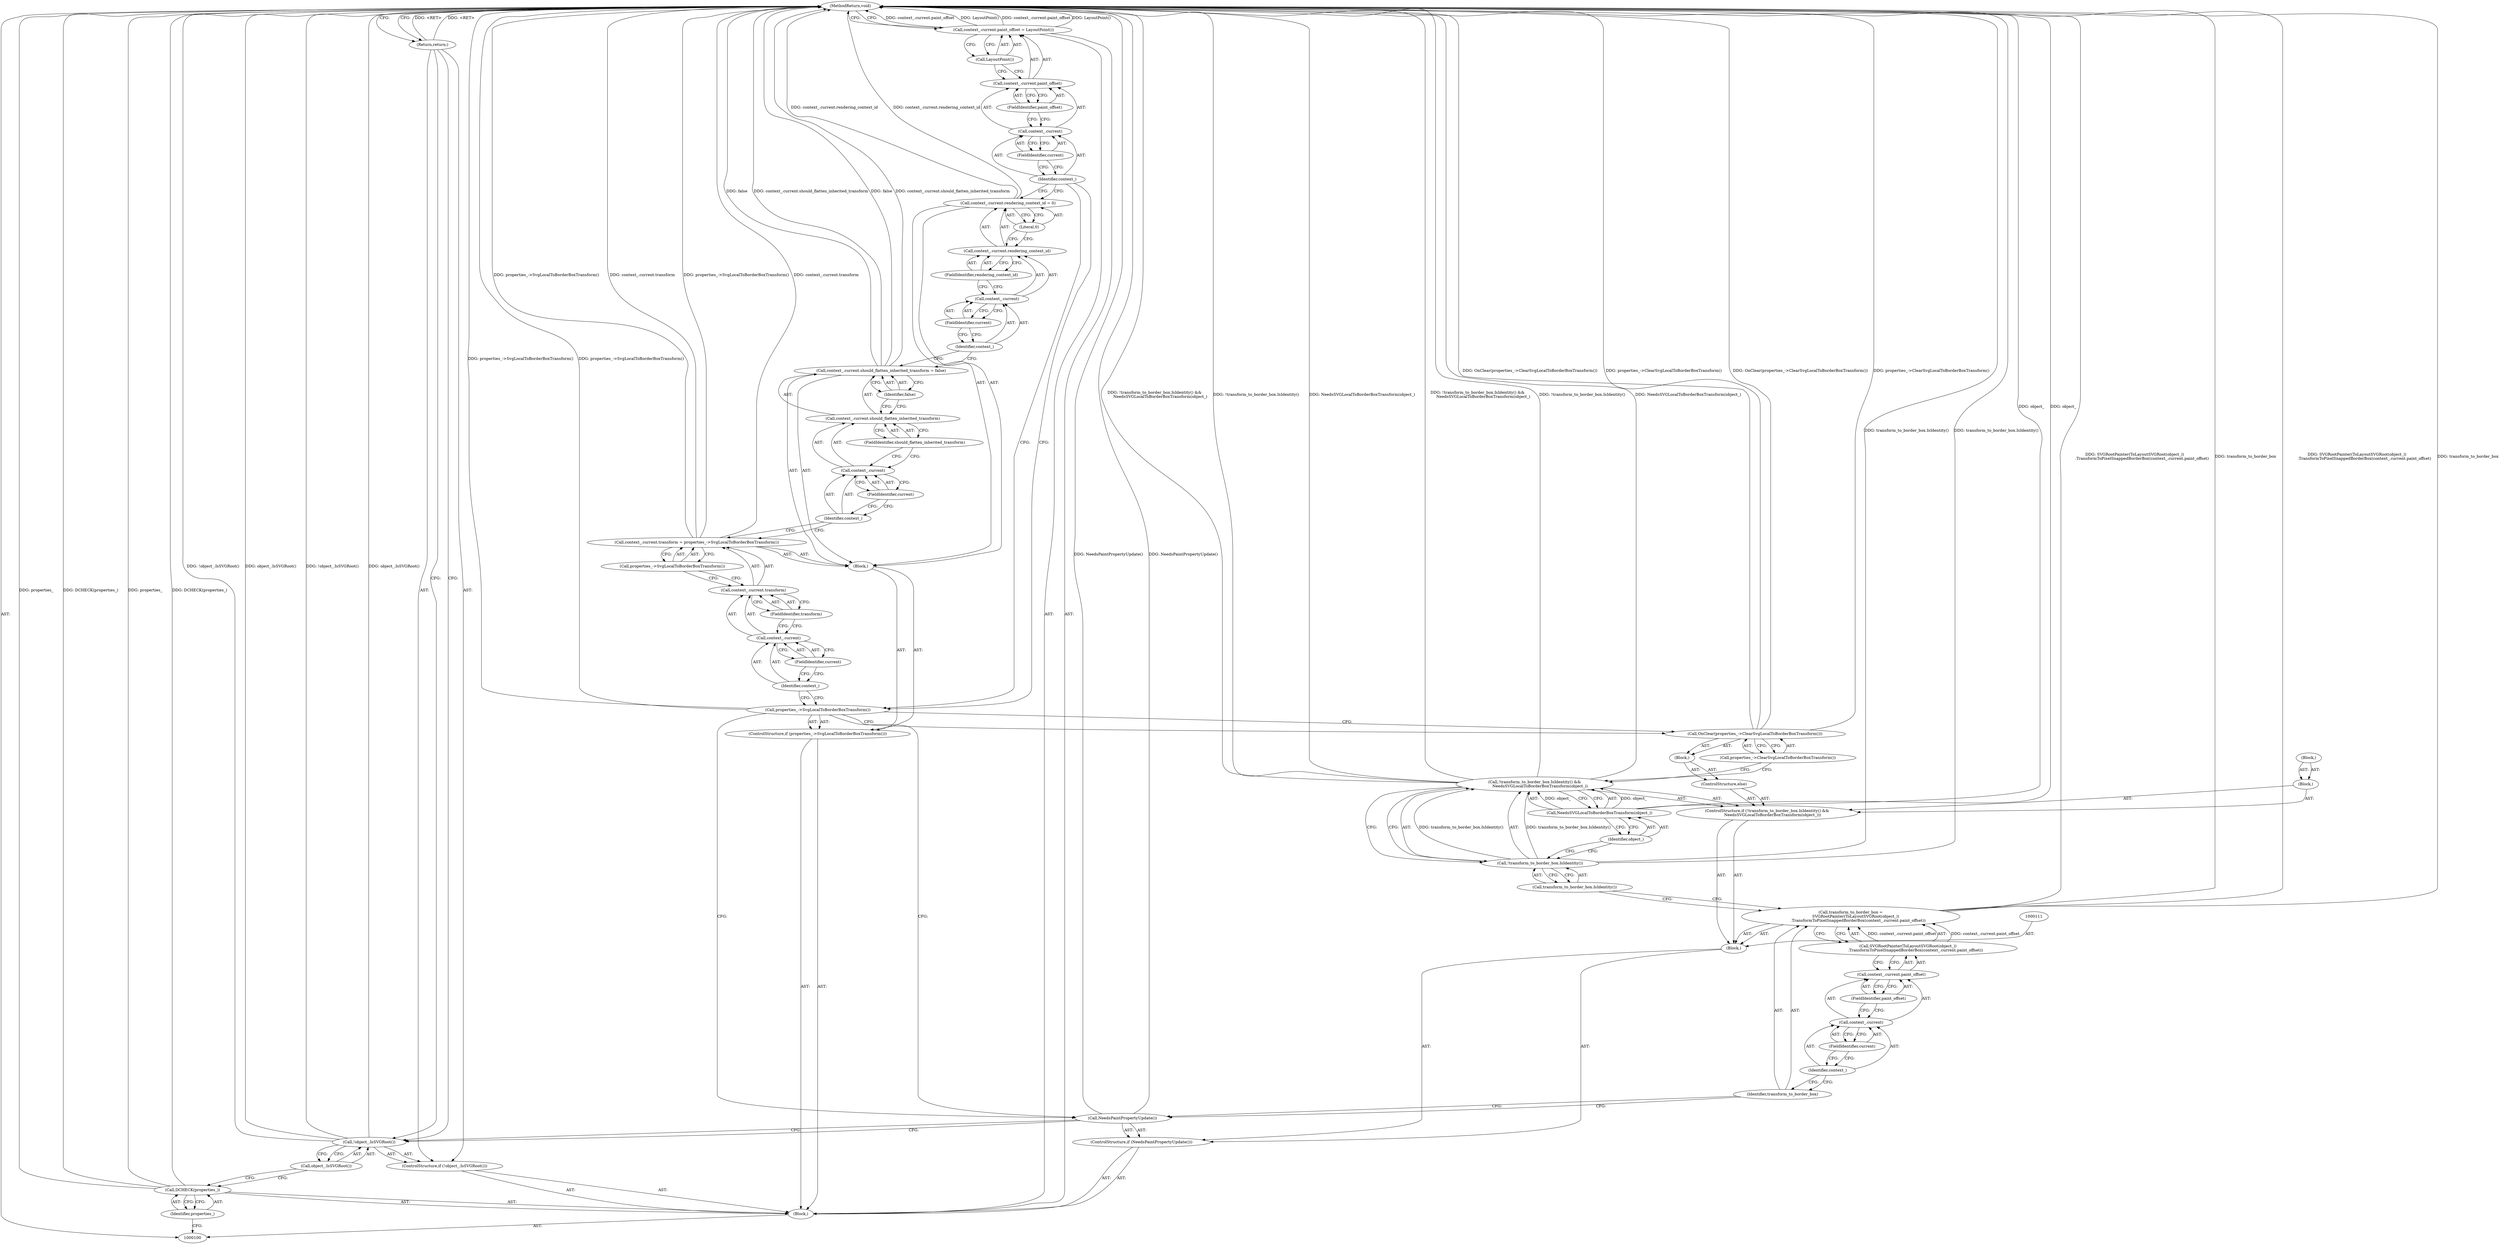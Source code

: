 digraph "0_Chrome_f911e11e7f6b5c0d6f5ee694a9871de6619889f7_14" {
"1000163" [label="(MethodReturn,void)"];
"1000101" [label="(Block,)"];
"1000123" [label="(Call,transform_to_border_box.IsIdentity())"];
"1000120" [label="(ControlStructure,if (!transform_to_border_box.IsIdentity() &&\n         NeedsSVGLocalToBorderBoxTransform(object_)))"];
"1000121" [label="(Call,!transform_to_border_box.IsIdentity() &&\n         NeedsSVGLocalToBorderBoxTransform(object_))"];
"1000122" [label="(Call,!transform_to_border_box.IsIdentity())"];
"1000125" [label="(Identifier,object_)"];
"1000126" [label="(Block,)"];
"1000124" [label="(Call,NeedsSVGLocalToBorderBoxTransform(object_))"];
"1000127" [label="(Block,)"];
"1000129" [label="(Block,)"];
"1000128" [label="(ControlStructure,else)"];
"1000131" [label="(Call,properties_->ClearSvgLocalToBorderBoxTransform())"];
"1000130" [label="(Call,OnClear(properties_->ClearSvgLocalToBorderBoxTransform()))"];
"1000102" [label="(Call,DCHECK(properties_))"];
"1000103" [label="(Identifier,properties_)"];
"1000132" [label="(ControlStructure,if (properties_->SvgLocalToBorderBoxTransform()))"];
"1000134" [label="(Block,)"];
"1000133" [label="(Call,properties_->SvgLocalToBorderBoxTransform())"];
"1000139" [label="(FieldIdentifier,current)"];
"1000140" [label="(FieldIdentifier,transform)"];
"1000141" [label="(Call,properties_->SvgLocalToBorderBoxTransform())"];
"1000135" [label="(Call,context_.current.transform = properties_->SvgLocalToBorderBoxTransform())"];
"1000136" [label="(Call,context_.current.transform)"];
"1000137" [label="(Call,context_.current)"];
"1000138" [label="(Identifier,context_)"];
"1000146" [label="(FieldIdentifier,current)"];
"1000147" [label="(FieldIdentifier,should_flatten_inherited_transform)"];
"1000142" [label="(Call,context_.current.should_flatten_inherited_transform = false)"];
"1000143" [label="(Call,context_.current.should_flatten_inherited_transform)"];
"1000144" [label="(Call,context_.current)"];
"1000145" [label="(Identifier,context_)"];
"1000148" [label="(Identifier,false)"];
"1000153" [label="(FieldIdentifier,current)"];
"1000154" [label="(FieldIdentifier,rendering_context_id)"];
"1000149" [label="(Call,context_.current.rendering_context_id = 0)"];
"1000150" [label="(Call,context_.current.rendering_context_id)"];
"1000151" [label="(Call,context_.current)"];
"1000152" [label="(Identifier,context_)"];
"1000155" [label="(Literal,0)"];
"1000160" [label="(FieldIdentifier,current)"];
"1000161" [label="(FieldIdentifier,paint_offset)"];
"1000156" [label="(Call,context_.current.paint_offset = LayoutPoint())"];
"1000157" [label="(Call,context_.current.paint_offset)"];
"1000158" [label="(Call,context_.current)"];
"1000159" [label="(Identifier,context_)"];
"1000162" [label="(Call,LayoutPoint())"];
"1000104" [label="(ControlStructure,if (!object_.IsSVGRoot()))"];
"1000105" [label="(Call,!object_.IsSVGRoot())"];
"1000106" [label="(Call,object_.IsSVGRoot())"];
"1000107" [label="(Return,return;)"];
"1000108" [label="(ControlStructure,if (NeedsPaintPropertyUpdate()))"];
"1000109" [label="(Call,NeedsPaintPropertyUpdate())"];
"1000112" [label="(Call,transform_to_border_box =\n        SVGRootPainter(ToLayoutSVGRoot(object_))\n            .TransformToPixelSnappedBorderBox(context_.current.paint_offset))"];
"1000113" [label="(Identifier,transform_to_border_box)"];
"1000110" [label="(Block,)"];
"1000114" [label="(Call,SVGRootPainter(ToLayoutSVGRoot(object_))\n            .TransformToPixelSnappedBorderBox(context_.current.paint_offset))"];
"1000115" [label="(Call,context_.current.paint_offset)"];
"1000116" [label="(Call,context_.current)"];
"1000117" [label="(Identifier,context_)"];
"1000118" [label="(FieldIdentifier,current)"];
"1000119" [label="(FieldIdentifier,paint_offset)"];
"1000163" -> "1000100"  [label="AST: "];
"1000163" -> "1000107"  [label="CFG: "];
"1000163" -> "1000156"  [label="CFG: "];
"1000130" -> "1000163"  [label="DDG: OnClear(properties_->ClearSvgLocalToBorderBoxTransform())"];
"1000130" -> "1000163"  [label="DDG: properties_->ClearSvgLocalToBorderBoxTransform()"];
"1000124" -> "1000163"  [label="DDG: object_"];
"1000156" -> "1000163"  [label="DDG: context_.current.paint_offset"];
"1000156" -> "1000163"  [label="DDG: LayoutPoint()"];
"1000105" -> "1000163"  [label="DDG: !object_.IsSVGRoot()"];
"1000105" -> "1000163"  [label="DDG: object_.IsSVGRoot()"];
"1000112" -> "1000163"  [label="DDG: SVGRootPainter(ToLayoutSVGRoot(object_))\n            .TransformToPixelSnappedBorderBox(context_.current.paint_offset)"];
"1000112" -> "1000163"  [label="DDG: transform_to_border_box"];
"1000102" -> "1000163"  [label="DDG: properties_"];
"1000102" -> "1000163"  [label="DDG: DCHECK(properties_)"];
"1000121" -> "1000163"  [label="DDG: !transform_to_border_box.IsIdentity() &&\n         NeedsSVGLocalToBorderBoxTransform(object_)"];
"1000121" -> "1000163"  [label="DDG: !transform_to_border_box.IsIdentity()"];
"1000121" -> "1000163"  [label="DDG: NeedsSVGLocalToBorderBoxTransform(object_)"];
"1000149" -> "1000163"  [label="DDG: context_.current.rendering_context_id"];
"1000122" -> "1000163"  [label="DDG: transform_to_border_box.IsIdentity()"];
"1000135" -> "1000163"  [label="DDG: properties_->SvgLocalToBorderBoxTransform()"];
"1000135" -> "1000163"  [label="DDG: context_.current.transform"];
"1000142" -> "1000163"  [label="DDG: false"];
"1000142" -> "1000163"  [label="DDG: context_.current.should_flatten_inherited_transform"];
"1000133" -> "1000163"  [label="DDG: properties_->SvgLocalToBorderBoxTransform()"];
"1000109" -> "1000163"  [label="DDG: NeedsPaintPropertyUpdate()"];
"1000107" -> "1000163"  [label="DDG: <RET>"];
"1000101" -> "1000100"  [label="AST: "];
"1000102" -> "1000101"  [label="AST: "];
"1000104" -> "1000101"  [label="AST: "];
"1000108" -> "1000101"  [label="AST: "];
"1000132" -> "1000101"  [label="AST: "];
"1000156" -> "1000101"  [label="AST: "];
"1000123" -> "1000122"  [label="AST: "];
"1000123" -> "1000112"  [label="CFG: "];
"1000122" -> "1000123"  [label="CFG: "];
"1000120" -> "1000110"  [label="AST: "];
"1000121" -> "1000120"  [label="AST: "];
"1000126" -> "1000120"  [label="AST: "];
"1000128" -> "1000120"  [label="AST: "];
"1000121" -> "1000120"  [label="AST: "];
"1000121" -> "1000122"  [label="CFG: "];
"1000121" -> "1000124"  [label="CFG: "];
"1000122" -> "1000121"  [label="AST: "];
"1000124" -> "1000121"  [label="AST: "];
"1000131" -> "1000121"  [label="CFG: "];
"1000121" -> "1000163"  [label="DDG: !transform_to_border_box.IsIdentity() &&\n         NeedsSVGLocalToBorderBoxTransform(object_)"];
"1000121" -> "1000163"  [label="DDG: !transform_to_border_box.IsIdentity()"];
"1000121" -> "1000163"  [label="DDG: NeedsSVGLocalToBorderBoxTransform(object_)"];
"1000122" -> "1000121"  [label="DDG: transform_to_border_box.IsIdentity()"];
"1000124" -> "1000121"  [label="DDG: object_"];
"1000122" -> "1000121"  [label="AST: "];
"1000122" -> "1000123"  [label="CFG: "];
"1000123" -> "1000122"  [label="AST: "];
"1000125" -> "1000122"  [label="CFG: "];
"1000121" -> "1000122"  [label="CFG: "];
"1000122" -> "1000163"  [label="DDG: transform_to_border_box.IsIdentity()"];
"1000122" -> "1000121"  [label="DDG: transform_to_border_box.IsIdentity()"];
"1000125" -> "1000124"  [label="AST: "];
"1000125" -> "1000122"  [label="CFG: "];
"1000124" -> "1000125"  [label="CFG: "];
"1000126" -> "1000120"  [label="AST: "];
"1000127" -> "1000126"  [label="AST: "];
"1000124" -> "1000121"  [label="AST: "];
"1000124" -> "1000125"  [label="CFG: "];
"1000125" -> "1000124"  [label="AST: "];
"1000121" -> "1000124"  [label="CFG: "];
"1000124" -> "1000163"  [label="DDG: object_"];
"1000124" -> "1000121"  [label="DDG: object_"];
"1000127" -> "1000126"  [label="AST: "];
"1000129" -> "1000128"  [label="AST: "];
"1000130" -> "1000129"  [label="AST: "];
"1000128" -> "1000120"  [label="AST: "];
"1000129" -> "1000128"  [label="AST: "];
"1000131" -> "1000130"  [label="AST: "];
"1000131" -> "1000121"  [label="CFG: "];
"1000130" -> "1000131"  [label="CFG: "];
"1000130" -> "1000129"  [label="AST: "];
"1000130" -> "1000131"  [label="CFG: "];
"1000131" -> "1000130"  [label="AST: "];
"1000133" -> "1000130"  [label="CFG: "];
"1000130" -> "1000163"  [label="DDG: OnClear(properties_->ClearSvgLocalToBorderBoxTransform())"];
"1000130" -> "1000163"  [label="DDG: properties_->ClearSvgLocalToBorderBoxTransform()"];
"1000102" -> "1000101"  [label="AST: "];
"1000102" -> "1000103"  [label="CFG: "];
"1000103" -> "1000102"  [label="AST: "];
"1000106" -> "1000102"  [label="CFG: "];
"1000102" -> "1000163"  [label="DDG: properties_"];
"1000102" -> "1000163"  [label="DDG: DCHECK(properties_)"];
"1000103" -> "1000102"  [label="AST: "];
"1000103" -> "1000100"  [label="CFG: "];
"1000102" -> "1000103"  [label="CFG: "];
"1000132" -> "1000101"  [label="AST: "];
"1000133" -> "1000132"  [label="AST: "];
"1000134" -> "1000132"  [label="AST: "];
"1000134" -> "1000132"  [label="AST: "];
"1000135" -> "1000134"  [label="AST: "];
"1000142" -> "1000134"  [label="AST: "];
"1000149" -> "1000134"  [label="AST: "];
"1000133" -> "1000132"  [label="AST: "];
"1000133" -> "1000130"  [label="CFG: "];
"1000133" -> "1000109"  [label="CFG: "];
"1000138" -> "1000133"  [label="CFG: "];
"1000159" -> "1000133"  [label="CFG: "];
"1000133" -> "1000163"  [label="DDG: properties_->SvgLocalToBorderBoxTransform()"];
"1000139" -> "1000137"  [label="AST: "];
"1000139" -> "1000138"  [label="CFG: "];
"1000137" -> "1000139"  [label="CFG: "];
"1000140" -> "1000136"  [label="AST: "];
"1000140" -> "1000137"  [label="CFG: "];
"1000136" -> "1000140"  [label="CFG: "];
"1000141" -> "1000135"  [label="AST: "];
"1000141" -> "1000136"  [label="CFG: "];
"1000135" -> "1000141"  [label="CFG: "];
"1000135" -> "1000134"  [label="AST: "];
"1000135" -> "1000141"  [label="CFG: "];
"1000136" -> "1000135"  [label="AST: "];
"1000141" -> "1000135"  [label="AST: "];
"1000145" -> "1000135"  [label="CFG: "];
"1000135" -> "1000163"  [label="DDG: properties_->SvgLocalToBorderBoxTransform()"];
"1000135" -> "1000163"  [label="DDG: context_.current.transform"];
"1000136" -> "1000135"  [label="AST: "];
"1000136" -> "1000140"  [label="CFG: "];
"1000137" -> "1000136"  [label="AST: "];
"1000140" -> "1000136"  [label="AST: "];
"1000141" -> "1000136"  [label="CFG: "];
"1000137" -> "1000136"  [label="AST: "];
"1000137" -> "1000139"  [label="CFG: "];
"1000138" -> "1000137"  [label="AST: "];
"1000139" -> "1000137"  [label="AST: "];
"1000140" -> "1000137"  [label="CFG: "];
"1000138" -> "1000137"  [label="AST: "];
"1000138" -> "1000133"  [label="CFG: "];
"1000139" -> "1000138"  [label="CFG: "];
"1000146" -> "1000144"  [label="AST: "];
"1000146" -> "1000145"  [label="CFG: "];
"1000144" -> "1000146"  [label="CFG: "];
"1000147" -> "1000143"  [label="AST: "];
"1000147" -> "1000144"  [label="CFG: "];
"1000143" -> "1000147"  [label="CFG: "];
"1000142" -> "1000134"  [label="AST: "];
"1000142" -> "1000148"  [label="CFG: "];
"1000143" -> "1000142"  [label="AST: "];
"1000148" -> "1000142"  [label="AST: "];
"1000152" -> "1000142"  [label="CFG: "];
"1000142" -> "1000163"  [label="DDG: false"];
"1000142" -> "1000163"  [label="DDG: context_.current.should_flatten_inherited_transform"];
"1000143" -> "1000142"  [label="AST: "];
"1000143" -> "1000147"  [label="CFG: "];
"1000144" -> "1000143"  [label="AST: "];
"1000147" -> "1000143"  [label="AST: "];
"1000148" -> "1000143"  [label="CFG: "];
"1000144" -> "1000143"  [label="AST: "];
"1000144" -> "1000146"  [label="CFG: "];
"1000145" -> "1000144"  [label="AST: "];
"1000146" -> "1000144"  [label="AST: "];
"1000147" -> "1000144"  [label="CFG: "];
"1000145" -> "1000144"  [label="AST: "];
"1000145" -> "1000135"  [label="CFG: "];
"1000146" -> "1000145"  [label="CFG: "];
"1000148" -> "1000142"  [label="AST: "];
"1000148" -> "1000143"  [label="CFG: "];
"1000142" -> "1000148"  [label="CFG: "];
"1000153" -> "1000151"  [label="AST: "];
"1000153" -> "1000152"  [label="CFG: "];
"1000151" -> "1000153"  [label="CFG: "];
"1000154" -> "1000150"  [label="AST: "];
"1000154" -> "1000151"  [label="CFG: "];
"1000150" -> "1000154"  [label="CFG: "];
"1000149" -> "1000134"  [label="AST: "];
"1000149" -> "1000155"  [label="CFG: "];
"1000150" -> "1000149"  [label="AST: "];
"1000155" -> "1000149"  [label="AST: "];
"1000159" -> "1000149"  [label="CFG: "];
"1000149" -> "1000163"  [label="DDG: context_.current.rendering_context_id"];
"1000150" -> "1000149"  [label="AST: "];
"1000150" -> "1000154"  [label="CFG: "];
"1000151" -> "1000150"  [label="AST: "];
"1000154" -> "1000150"  [label="AST: "];
"1000155" -> "1000150"  [label="CFG: "];
"1000151" -> "1000150"  [label="AST: "];
"1000151" -> "1000153"  [label="CFG: "];
"1000152" -> "1000151"  [label="AST: "];
"1000153" -> "1000151"  [label="AST: "];
"1000154" -> "1000151"  [label="CFG: "];
"1000152" -> "1000151"  [label="AST: "];
"1000152" -> "1000142"  [label="CFG: "];
"1000153" -> "1000152"  [label="CFG: "];
"1000155" -> "1000149"  [label="AST: "];
"1000155" -> "1000150"  [label="CFG: "];
"1000149" -> "1000155"  [label="CFG: "];
"1000160" -> "1000158"  [label="AST: "];
"1000160" -> "1000159"  [label="CFG: "];
"1000158" -> "1000160"  [label="CFG: "];
"1000161" -> "1000157"  [label="AST: "];
"1000161" -> "1000158"  [label="CFG: "];
"1000157" -> "1000161"  [label="CFG: "];
"1000156" -> "1000101"  [label="AST: "];
"1000156" -> "1000162"  [label="CFG: "];
"1000157" -> "1000156"  [label="AST: "];
"1000162" -> "1000156"  [label="AST: "];
"1000163" -> "1000156"  [label="CFG: "];
"1000156" -> "1000163"  [label="DDG: context_.current.paint_offset"];
"1000156" -> "1000163"  [label="DDG: LayoutPoint()"];
"1000157" -> "1000156"  [label="AST: "];
"1000157" -> "1000161"  [label="CFG: "];
"1000158" -> "1000157"  [label="AST: "];
"1000161" -> "1000157"  [label="AST: "];
"1000162" -> "1000157"  [label="CFG: "];
"1000158" -> "1000157"  [label="AST: "];
"1000158" -> "1000160"  [label="CFG: "];
"1000159" -> "1000158"  [label="AST: "];
"1000160" -> "1000158"  [label="AST: "];
"1000161" -> "1000158"  [label="CFG: "];
"1000159" -> "1000158"  [label="AST: "];
"1000159" -> "1000149"  [label="CFG: "];
"1000159" -> "1000133"  [label="CFG: "];
"1000160" -> "1000159"  [label="CFG: "];
"1000162" -> "1000156"  [label="AST: "];
"1000162" -> "1000157"  [label="CFG: "];
"1000156" -> "1000162"  [label="CFG: "];
"1000104" -> "1000101"  [label="AST: "];
"1000105" -> "1000104"  [label="AST: "];
"1000107" -> "1000104"  [label="AST: "];
"1000105" -> "1000104"  [label="AST: "];
"1000105" -> "1000106"  [label="CFG: "];
"1000106" -> "1000105"  [label="AST: "];
"1000107" -> "1000105"  [label="CFG: "];
"1000109" -> "1000105"  [label="CFG: "];
"1000105" -> "1000163"  [label="DDG: !object_.IsSVGRoot()"];
"1000105" -> "1000163"  [label="DDG: object_.IsSVGRoot()"];
"1000106" -> "1000105"  [label="AST: "];
"1000106" -> "1000102"  [label="CFG: "];
"1000105" -> "1000106"  [label="CFG: "];
"1000107" -> "1000104"  [label="AST: "];
"1000107" -> "1000105"  [label="CFG: "];
"1000163" -> "1000107"  [label="CFG: "];
"1000107" -> "1000163"  [label="DDG: <RET>"];
"1000108" -> "1000101"  [label="AST: "];
"1000109" -> "1000108"  [label="AST: "];
"1000110" -> "1000108"  [label="AST: "];
"1000109" -> "1000108"  [label="AST: "];
"1000109" -> "1000105"  [label="CFG: "];
"1000113" -> "1000109"  [label="CFG: "];
"1000133" -> "1000109"  [label="CFG: "];
"1000109" -> "1000163"  [label="DDG: NeedsPaintPropertyUpdate()"];
"1000112" -> "1000110"  [label="AST: "];
"1000112" -> "1000114"  [label="CFG: "];
"1000113" -> "1000112"  [label="AST: "];
"1000114" -> "1000112"  [label="AST: "];
"1000123" -> "1000112"  [label="CFG: "];
"1000112" -> "1000163"  [label="DDG: SVGRootPainter(ToLayoutSVGRoot(object_))\n            .TransformToPixelSnappedBorderBox(context_.current.paint_offset)"];
"1000112" -> "1000163"  [label="DDG: transform_to_border_box"];
"1000114" -> "1000112"  [label="DDG: context_.current.paint_offset"];
"1000113" -> "1000112"  [label="AST: "];
"1000113" -> "1000109"  [label="CFG: "];
"1000117" -> "1000113"  [label="CFG: "];
"1000110" -> "1000108"  [label="AST: "];
"1000111" -> "1000110"  [label="AST: "];
"1000112" -> "1000110"  [label="AST: "];
"1000120" -> "1000110"  [label="AST: "];
"1000114" -> "1000112"  [label="AST: "];
"1000114" -> "1000115"  [label="CFG: "];
"1000115" -> "1000114"  [label="AST: "];
"1000112" -> "1000114"  [label="CFG: "];
"1000114" -> "1000112"  [label="DDG: context_.current.paint_offset"];
"1000115" -> "1000114"  [label="AST: "];
"1000115" -> "1000119"  [label="CFG: "];
"1000116" -> "1000115"  [label="AST: "];
"1000119" -> "1000115"  [label="AST: "];
"1000114" -> "1000115"  [label="CFG: "];
"1000116" -> "1000115"  [label="AST: "];
"1000116" -> "1000118"  [label="CFG: "];
"1000117" -> "1000116"  [label="AST: "];
"1000118" -> "1000116"  [label="AST: "];
"1000119" -> "1000116"  [label="CFG: "];
"1000117" -> "1000116"  [label="AST: "];
"1000117" -> "1000113"  [label="CFG: "];
"1000118" -> "1000117"  [label="CFG: "];
"1000118" -> "1000116"  [label="AST: "];
"1000118" -> "1000117"  [label="CFG: "];
"1000116" -> "1000118"  [label="CFG: "];
"1000119" -> "1000115"  [label="AST: "];
"1000119" -> "1000116"  [label="CFG: "];
"1000115" -> "1000119"  [label="CFG: "];
}
